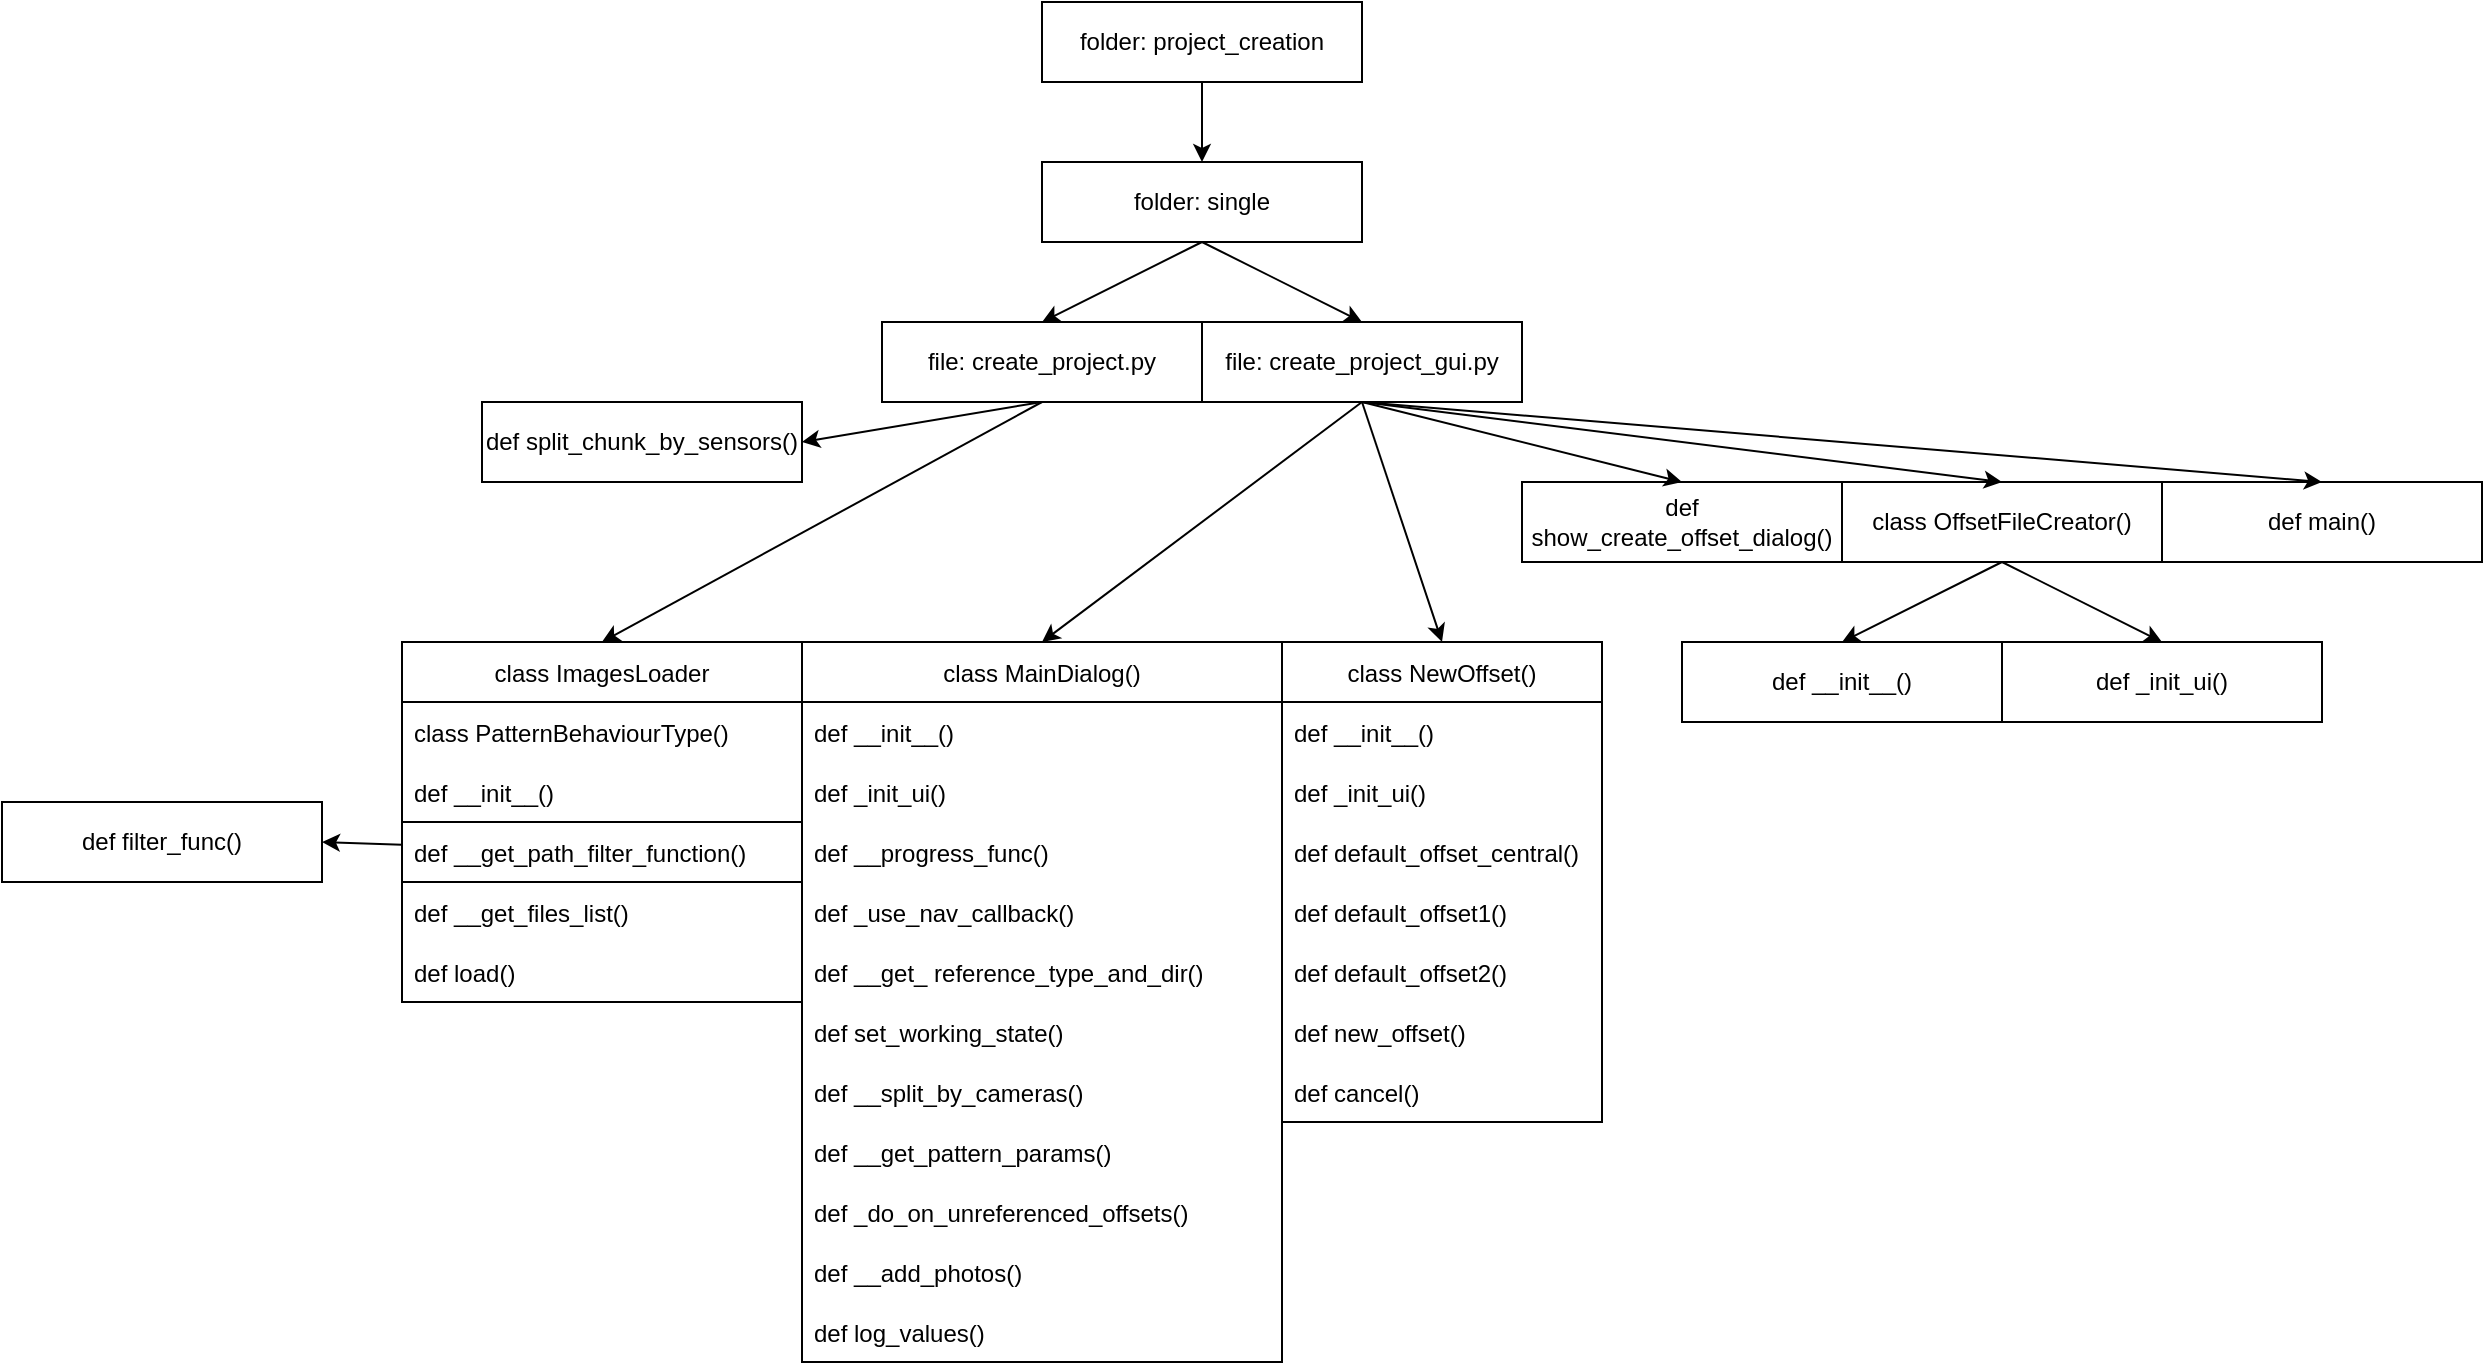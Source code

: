 <mxfile version="16.1.2" type="github">
  <diagram id="RIr_Z3z-brW9ekywnZ3V" name="Page-1">
    <mxGraphModel dx="2321" dy="709" grid="1" gridSize="10" guides="1" tooltips="1" connect="1" arrows="1" fold="1" page="1" pageScale="1" pageWidth="1100" pageHeight="1600" math="0" shadow="0">
      <root>
        <mxCell id="0" />
        <mxCell id="1" parent="0" />
        <mxCell id="7UH--UajJpkIE5nzS5OI-1" value="folder: project_creation" style="rounded=0;whiteSpace=wrap;html=1;" vertex="1" parent="1">
          <mxGeometry x="320" y="80" width="160" height="40" as="geometry" />
        </mxCell>
        <mxCell id="7UH--UajJpkIE5nzS5OI-5" value="folder: single" style="rounded=0;whiteSpace=wrap;html=1;" vertex="1" parent="1">
          <mxGeometry x="320" y="160" width="160" height="40" as="geometry" />
        </mxCell>
        <mxCell id="7UH--UajJpkIE5nzS5OI-6" value="" style="endArrow=classic;html=1;rounded=0;exitX=0.5;exitY=1;exitDx=0;exitDy=0;entryX=0.5;entryY=0;entryDx=0;entryDy=0;" edge="1" parent="1" source="7UH--UajJpkIE5nzS5OI-1" target="7UH--UajJpkIE5nzS5OI-5">
          <mxGeometry width="50" height="50" relative="1" as="geometry">
            <mxPoint x="320" y="250" as="sourcePoint" />
            <mxPoint x="370" y="200" as="targetPoint" />
          </mxGeometry>
        </mxCell>
        <mxCell id="7UH--UajJpkIE5nzS5OI-11" value="file: create_project.py" style="rounded=0;whiteSpace=wrap;html=1;" vertex="1" parent="1">
          <mxGeometry x="240" y="240" width="160" height="40" as="geometry" />
        </mxCell>
        <mxCell id="7UH--UajJpkIE5nzS5OI-12" value="" style="endArrow=classic;html=1;rounded=0;exitX=0.5;exitY=1;exitDx=0;exitDy=0;entryX=0.5;entryY=0;entryDx=0;entryDy=0;" edge="1" parent="1" source="7UH--UajJpkIE5nzS5OI-5" target="7UH--UajJpkIE5nzS5OI-11">
          <mxGeometry width="50" height="50" relative="1" as="geometry">
            <mxPoint x="370" y="250" as="sourcePoint" />
            <mxPoint x="420" y="200" as="targetPoint" />
          </mxGeometry>
        </mxCell>
        <mxCell id="7UH--UajJpkIE5nzS5OI-15" value="file: create_project_gui.py" style="rounded=0;whiteSpace=wrap;html=1;" vertex="1" parent="1">
          <mxGeometry x="400" y="240" width="160" height="40" as="geometry" />
        </mxCell>
        <mxCell id="7UH--UajJpkIE5nzS5OI-16" value="" style="endArrow=classic;html=1;rounded=0;exitX=0.5;exitY=1;exitDx=0;exitDy=0;entryX=0.5;entryY=0;entryDx=0;entryDy=0;" edge="1" parent="1" source="7UH--UajJpkIE5nzS5OI-5" target="7UH--UajJpkIE5nzS5OI-15">
          <mxGeometry width="50" height="50" relative="1" as="geometry">
            <mxPoint x="430" y="260" as="sourcePoint" />
            <mxPoint x="480" y="210" as="targetPoint" />
          </mxGeometry>
        </mxCell>
        <mxCell id="7UH--UajJpkIE5nzS5OI-18" value="" style="endArrow=classic;html=1;rounded=0;exitX=0.5;exitY=1;exitDx=0;exitDy=0;entryX=0.5;entryY=0;entryDx=0;entryDy=0;" edge="1" parent="1" source="7UH--UajJpkIE5nzS5OI-11" target="7UH--UajJpkIE5nzS5OI-135">
          <mxGeometry width="50" height="50" relative="1" as="geometry">
            <mxPoint x="460" y="300" as="sourcePoint" />
            <mxPoint x="160" y="320" as="targetPoint" />
          </mxGeometry>
        </mxCell>
        <mxCell id="7UH--UajJpkIE5nzS5OI-19" value="def split_chunk_by_sensors()" style="rounded=0;whiteSpace=wrap;html=1;" vertex="1" parent="1">
          <mxGeometry x="40" y="280" width="160" height="40" as="geometry" />
        </mxCell>
        <mxCell id="7UH--UajJpkIE5nzS5OI-20" value="" style="endArrow=classic;html=1;rounded=0;exitX=0.5;exitY=1;exitDx=0;exitDy=0;entryX=1;entryY=0.5;entryDx=0;entryDy=0;" edge="1" parent="1" source="7UH--UajJpkIE5nzS5OI-11" target="7UH--UajJpkIE5nzS5OI-19">
          <mxGeometry width="50" height="50" relative="1" as="geometry">
            <mxPoint x="460" y="330" as="sourcePoint" />
            <mxPoint x="510" y="280" as="targetPoint" />
          </mxGeometry>
        </mxCell>
        <mxCell id="7UH--UajJpkIE5nzS5OI-34" value="def filter_func()" style="rounded=0;whiteSpace=wrap;html=1;" vertex="1" parent="1">
          <mxGeometry x="-200" y="480" width="160" height="40" as="geometry" />
        </mxCell>
        <mxCell id="7UH--UajJpkIE5nzS5OI-35" value="" style="endArrow=classic;html=1;rounded=0;entryX=1;entryY=0.5;entryDx=0;entryDy=0;" edge="1" parent="1" source="7UH--UajJpkIE5nzS5OI-138" target="7UH--UajJpkIE5nzS5OI-34">
          <mxGeometry width="50" height="50" relative="1" as="geometry">
            <mxPoint x="-30" y="350" as="sourcePoint" />
            <mxPoint x="20" y="300" as="targetPoint" />
          </mxGeometry>
        </mxCell>
        <mxCell id="7UH--UajJpkIE5nzS5OI-37" value="def show_create_offset_dialog()" style="rounded=0;whiteSpace=wrap;html=1;" vertex="1" parent="1">
          <mxGeometry x="560" y="320" width="160" height="40" as="geometry" />
        </mxCell>
        <mxCell id="7UH--UajJpkIE5nzS5OI-39" value="class OffsetFileCreator()" style="rounded=0;whiteSpace=wrap;html=1;" vertex="1" parent="1">
          <mxGeometry x="720" y="320" width="160" height="40" as="geometry" />
        </mxCell>
        <mxCell id="7UH--UajJpkIE5nzS5OI-40" value="def main()" style="rounded=0;whiteSpace=wrap;html=1;" vertex="1" parent="1">
          <mxGeometry x="880" y="320" width="160" height="40" as="geometry" />
        </mxCell>
        <mxCell id="7UH--UajJpkIE5nzS5OI-41" value="" style="endArrow=classic;html=1;rounded=0;exitX=0.5;exitY=1;exitDx=0;exitDy=0;entryX=0.5;entryY=0;entryDx=0;entryDy=0;" edge="1" parent="1" source="7UH--UajJpkIE5nzS5OI-15" target="7UH--UajJpkIE5nzS5OI-87">
          <mxGeometry width="50" height="50" relative="1" as="geometry">
            <mxPoint x="770" y="370" as="sourcePoint" />
            <mxPoint x="480" y="320" as="targetPoint" />
          </mxGeometry>
        </mxCell>
        <mxCell id="7UH--UajJpkIE5nzS5OI-42" value="" style="endArrow=classic;html=1;rounded=0;exitX=0.5;exitY=1;exitDx=0;exitDy=0;entryX=0.5;entryY=0;entryDx=0;entryDy=0;" edge="1" parent="1" source="7UH--UajJpkIE5nzS5OI-15" target="7UH--UajJpkIE5nzS5OI-37">
          <mxGeometry width="50" height="50" relative="1" as="geometry">
            <mxPoint x="770" y="370" as="sourcePoint" />
            <mxPoint x="820" y="320" as="targetPoint" />
          </mxGeometry>
        </mxCell>
        <mxCell id="7UH--UajJpkIE5nzS5OI-43" value="" style="endArrow=classic;html=1;rounded=0;exitX=0.5;exitY=1;exitDx=0;exitDy=0;entryX=0.5;entryY=0;entryDx=0;entryDy=0;" edge="1" parent="1" source="7UH--UajJpkIE5nzS5OI-15" target="7UH--UajJpkIE5nzS5OI-125">
          <mxGeometry width="50" height="50" relative="1" as="geometry">
            <mxPoint x="770" y="370" as="sourcePoint" />
            <mxPoint x="820" y="320" as="targetPoint" />
          </mxGeometry>
        </mxCell>
        <mxCell id="7UH--UajJpkIE5nzS5OI-44" value="" style="endArrow=classic;html=1;rounded=0;exitX=0.5;exitY=1;exitDx=0;exitDy=0;entryX=0.5;entryY=0;entryDx=0;entryDy=0;" edge="1" parent="1" source="7UH--UajJpkIE5nzS5OI-15" target="7UH--UajJpkIE5nzS5OI-39">
          <mxGeometry width="50" height="50" relative="1" as="geometry">
            <mxPoint x="770" y="370" as="sourcePoint" />
            <mxPoint x="820" y="320" as="targetPoint" />
          </mxGeometry>
        </mxCell>
        <mxCell id="7UH--UajJpkIE5nzS5OI-45" value="" style="endArrow=classic;html=1;rounded=0;exitX=0.5;exitY=1;exitDx=0;exitDy=0;entryX=0.5;entryY=0;entryDx=0;entryDy=0;" edge="1" parent="1" source="7UH--UajJpkIE5nzS5OI-15" target="7UH--UajJpkIE5nzS5OI-40">
          <mxGeometry width="50" height="50" relative="1" as="geometry">
            <mxPoint x="770" y="370" as="sourcePoint" />
            <mxPoint x="820" y="320" as="targetPoint" />
          </mxGeometry>
        </mxCell>
        <mxCell id="7UH--UajJpkIE5nzS5OI-83" value="def __init__()" style="rounded=0;whiteSpace=wrap;html=1;" vertex="1" parent="1">
          <mxGeometry x="640" y="400" width="160" height="40" as="geometry" />
        </mxCell>
        <mxCell id="7UH--UajJpkIE5nzS5OI-84" value="def _init_ui()" style="rounded=0;whiteSpace=wrap;html=1;" vertex="1" parent="1">
          <mxGeometry x="800" y="400" width="160" height="40" as="geometry" />
        </mxCell>
        <mxCell id="7UH--UajJpkIE5nzS5OI-85" value="" style="endArrow=classic;html=1;rounded=0;exitX=0.5;exitY=1;exitDx=0;exitDy=0;entryX=0.5;entryY=0;entryDx=0;entryDy=0;" edge="1" parent="1" source="7UH--UajJpkIE5nzS5OI-39" target="7UH--UajJpkIE5nzS5OI-83">
          <mxGeometry width="50" height="50" relative="1" as="geometry">
            <mxPoint x="1180" y="520" as="sourcePoint" />
            <mxPoint x="1230" y="470" as="targetPoint" />
          </mxGeometry>
        </mxCell>
        <mxCell id="7UH--UajJpkIE5nzS5OI-86" value="" style="endArrow=classic;html=1;rounded=0;exitX=0.5;exitY=1;exitDx=0;exitDy=0;entryX=0.5;entryY=0;entryDx=0;entryDy=0;" edge="1" parent="1" source="7UH--UajJpkIE5nzS5OI-39" target="7UH--UajJpkIE5nzS5OI-84">
          <mxGeometry width="50" height="50" relative="1" as="geometry">
            <mxPoint x="1180" y="520" as="sourcePoint" />
            <mxPoint x="1230" y="470" as="targetPoint" />
          </mxGeometry>
        </mxCell>
        <mxCell id="7UH--UajJpkIE5nzS5OI-87" value="class MainDialog()" style="swimlane;fontStyle=0;childLayout=stackLayout;horizontal=1;startSize=30;horizontalStack=0;resizeParent=1;resizeParentMax=0;resizeLast=0;collapsible=1;marginBottom=0;" vertex="1" parent="1">
          <mxGeometry x="200" y="400" width="240" height="360" as="geometry">
            <mxRectangle x="200" y="400" width="240" height="40" as="alternateBounds" />
          </mxGeometry>
        </mxCell>
        <mxCell id="7UH--UajJpkIE5nzS5OI-88" value="def __init__()" style="text;strokeColor=none;fillColor=none;align=left;verticalAlign=middle;spacingLeft=4;spacingRight=4;overflow=hidden;points=[[0,0.5],[1,0.5]];portConstraint=eastwest;rotatable=0;" vertex="1" parent="7UH--UajJpkIE5nzS5OI-87">
          <mxGeometry y="30" width="240" height="30" as="geometry" />
        </mxCell>
        <mxCell id="7UH--UajJpkIE5nzS5OI-89" value="def _init_ui()" style="text;strokeColor=none;fillColor=none;align=left;verticalAlign=middle;spacingLeft=4;spacingRight=4;overflow=hidden;points=[[0,0.5],[1,0.5]];portConstraint=eastwest;rotatable=0;" vertex="1" parent="7UH--UajJpkIE5nzS5OI-87">
          <mxGeometry y="60" width="240" height="30" as="geometry" />
        </mxCell>
        <mxCell id="7UH--UajJpkIE5nzS5OI-90" value="def __progress_func()" style="text;strokeColor=none;fillColor=none;align=left;verticalAlign=middle;spacingLeft=4;spacingRight=4;overflow=hidden;points=[[0,0.5],[1,0.5]];portConstraint=eastwest;rotatable=0;" vertex="1" parent="7UH--UajJpkIE5nzS5OI-87">
          <mxGeometry y="90" width="240" height="30" as="geometry" />
        </mxCell>
        <mxCell id="7UH--UajJpkIE5nzS5OI-104" value="def _use_nav_callback()" style="text;strokeColor=none;fillColor=none;align=left;verticalAlign=middle;spacingLeft=4;spacingRight=4;overflow=hidden;points=[[0,0.5],[1,0.5]];portConstraint=eastwest;rotatable=0;" vertex="1" parent="7UH--UajJpkIE5nzS5OI-87">
          <mxGeometry y="120" width="240" height="30" as="geometry" />
        </mxCell>
        <mxCell id="7UH--UajJpkIE5nzS5OI-105" value="def __get_ reference_type_and_dir()" style="text;strokeColor=none;fillColor=none;align=left;verticalAlign=middle;spacingLeft=4;spacingRight=4;overflow=hidden;points=[[0,0.5],[1,0.5]];portConstraint=eastwest;rotatable=0;" vertex="1" parent="7UH--UajJpkIE5nzS5OI-87">
          <mxGeometry y="150" width="240" height="30" as="geometry" />
        </mxCell>
        <mxCell id="7UH--UajJpkIE5nzS5OI-106" value="def set_working_state()" style="text;strokeColor=none;fillColor=none;align=left;verticalAlign=middle;spacingLeft=4;spacingRight=4;overflow=hidden;points=[[0,0.5],[1,0.5]];portConstraint=eastwest;rotatable=0;" vertex="1" parent="7UH--UajJpkIE5nzS5OI-87">
          <mxGeometry y="180" width="240" height="30" as="geometry" />
        </mxCell>
        <mxCell id="7UH--UajJpkIE5nzS5OI-108" value="def __split_by_cameras()" style="text;strokeColor=none;fillColor=none;align=left;verticalAlign=middle;spacingLeft=4;spacingRight=4;overflow=hidden;points=[[0,0.5],[1,0.5]];portConstraint=eastwest;rotatable=0;" vertex="1" parent="7UH--UajJpkIE5nzS5OI-87">
          <mxGeometry y="210" width="240" height="30" as="geometry" />
        </mxCell>
        <mxCell id="7UH--UajJpkIE5nzS5OI-109" value="def __get_pattern_params()" style="text;strokeColor=none;fillColor=none;align=left;verticalAlign=middle;spacingLeft=4;spacingRight=4;overflow=hidden;points=[[0,0.5],[1,0.5]];portConstraint=eastwest;rotatable=0;" vertex="1" parent="7UH--UajJpkIE5nzS5OI-87">
          <mxGeometry y="240" width="240" height="30" as="geometry" />
        </mxCell>
        <mxCell id="7UH--UajJpkIE5nzS5OI-110" value="def _do_on_unreferenced_offsets()" style="text;strokeColor=none;fillColor=none;align=left;verticalAlign=middle;spacingLeft=4;spacingRight=4;overflow=hidden;points=[[0,0.5],[1,0.5]];portConstraint=eastwest;rotatable=0;" vertex="1" parent="7UH--UajJpkIE5nzS5OI-87">
          <mxGeometry y="270" width="240" height="30" as="geometry" />
        </mxCell>
        <mxCell id="7UH--UajJpkIE5nzS5OI-111" value="def __add_photos()" style="text;strokeColor=none;fillColor=none;align=left;verticalAlign=middle;spacingLeft=4;spacingRight=4;overflow=hidden;points=[[0,0.5],[1,0.5]];portConstraint=eastwest;rotatable=0;" vertex="1" parent="7UH--UajJpkIE5nzS5OI-87">
          <mxGeometry y="300" width="240" height="30" as="geometry" />
        </mxCell>
        <mxCell id="7UH--UajJpkIE5nzS5OI-112" value="def log_values()" style="text;strokeColor=none;fillColor=none;align=left;verticalAlign=middle;spacingLeft=4;spacingRight=4;overflow=hidden;points=[[0,0.5],[1,0.5]];portConstraint=eastwest;rotatable=0;" vertex="1" parent="7UH--UajJpkIE5nzS5OI-87">
          <mxGeometry y="330" width="240" height="30" as="geometry" />
        </mxCell>
        <mxCell id="7UH--UajJpkIE5nzS5OI-125" value="class NewOffset()" style="swimlane;fontStyle=0;childLayout=stackLayout;horizontal=1;startSize=30;horizontalStack=0;resizeParent=1;resizeParentMax=0;resizeLast=0;collapsible=1;marginBottom=0;" vertex="1" parent="1">
          <mxGeometry x="440" y="400" width="160" height="240" as="geometry">
            <mxRectangle x="440" y="400" width="160" height="40" as="alternateBounds" />
          </mxGeometry>
        </mxCell>
        <mxCell id="7UH--UajJpkIE5nzS5OI-126" value="def __init__()" style="text;strokeColor=none;fillColor=none;align=left;verticalAlign=middle;spacingLeft=4;spacingRight=4;overflow=hidden;points=[[0,0.5],[1,0.5]];portConstraint=eastwest;rotatable=0;" vertex="1" parent="7UH--UajJpkIE5nzS5OI-125">
          <mxGeometry y="30" width="160" height="30" as="geometry" />
        </mxCell>
        <mxCell id="7UH--UajJpkIE5nzS5OI-127" value="def _init_ui()" style="text;strokeColor=none;fillColor=none;align=left;verticalAlign=middle;spacingLeft=4;spacingRight=4;overflow=hidden;points=[[0,0.5],[1,0.5]];portConstraint=eastwest;rotatable=0;" vertex="1" parent="7UH--UajJpkIE5nzS5OI-125">
          <mxGeometry y="60" width="160" height="30" as="geometry" />
        </mxCell>
        <mxCell id="7UH--UajJpkIE5nzS5OI-128" value="def default_offset_central()" style="text;strokeColor=none;fillColor=none;align=left;verticalAlign=middle;spacingLeft=4;spacingRight=4;overflow=hidden;points=[[0,0.5],[1,0.5]];portConstraint=eastwest;rotatable=0;" vertex="1" parent="7UH--UajJpkIE5nzS5OI-125">
          <mxGeometry y="90" width="160" height="30" as="geometry" />
        </mxCell>
        <mxCell id="7UH--UajJpkIE5nzS5OI-134" value="def default_offset1()" style="text;strokeColor=none;fillColor=none;align=left;verticalAlign=middle;spacingLeft=4;spacingRight=4;overflow=hidden;points=[[0,0.5],[1,0.5]];portConstraint=eastwest;rotatable=0;" vertex="1" parent="7UH--UajJpkIE5nzS5OI-125">
          <mxGeometry y="120" width="160" height="30" as="geometry" />
        </mxCell>
        <mxCell id="7UH--UajJpkIE5nzS5OI-133" value="def default_offset2()" style="text;strokeColor=none;fillColor=none;align=left;verticalAlign=middle;spacingLeft=4;spacingRight=4;overflow=hidden;points=[[0,0.5],[1,0.5]];portConstraint=eastwest;rotatable=0;" vertex="1" parent="7UH--UajJpkIE5nzS5OI-125">
          <mxGeometry y="150" width="160" height="30" as="geometry" />
        </mxCell>
        <mxCell id="7UH--UajJpkIE5nzS5OI-132" value="def new_offset()" style="text;strokeColor=none;fillColor=none;align=left;verticalAlign=middle;spacingLeft=4;spacingRight=4;overflow=hidden;points=[[0,0.5],[1,0.5]];portConstraint=eastwest;rotatable=0;" vertex="1" parent="7UH--UajJpkIE5nzS5OI-125">
          <mxGeometry y="180" width="160" height="30" as="geometry" />
        </mxCell>
        <mxCell id="7UH--UajJpkIE5nzS5OI-131" value="def cancel()" style="text;strokeColor=none;fillColor=none;align=left;verticalAlign=middle;spacingLeft=4;spacingRight=4;overflow=hidden;points=[[0,0.5],[1,0.5]];portConstraint=eastwest;rotatable=0;" vertex="1" parent="7UH--UajJpkIE5nzS5OI-125">
          <mxGeometry y="210" width="160" height="30" as="geometry" />
        </mxCell>
        <mxCell id="7UH--UajJpkIE5nzS5OI-135" value="class ImagesLoader" style="swimlane;fontStyle=0;childLayout=stackLayout;horizontal=1;startSize=30;horizontalStack=0;resizeParent=1;resizeParentMax=0;resizeLast=0;collapsible=1;marginBottom=0;" vertex="1" parent="1">
          <mxGeometry y="400" width="200" height="180" as="geometry">
            <mxRectangle y="400" width="200" height="40" as="alternateBounds" />
          </mxGeometry>
        </mxCell>
        <mxCell id="7UH--UajJpkIE5nzS5OI-136" value="class PatternBehaviourType()" style="text;strokeColor=none;fillColor=none;align=left;verticalAlign=middle;spacingLeft=4;spacingRight=4;overflow=hidden;points=[[0,0.5],[1,0.5]];portConstraint=eastwest;rotatable=0;" vertex="1" parent="7UH--UajJpkIE5nzS5OI-135">
          <mxGeometry y="30" width="200" height="30" as="geometry" />
        </mxCell>
        <mxCell id="7UH--UajJpkIE5nzS5OI-137" value="def __init__()" style="text;strokeColor=none;fillColor=none;align=left;verticalAlign=middle;spacingLeft=4;spacingRight=4;overflow=hidden;points=[[0,0.5],[1,0.5]];portConstraint=eastwest;rotatable=0;" vertex="1" parent="7UH--UajJpkIE5nzS5OI-135">
          <mxGeometry y="60" width="200" height="30" as="geometry" />
        </mxCell>
        <mxCell id="7UH--UajJpkIE5nzS5OI-138" value="def __get_path_filter_function()" style="text;strokeColor=default;fillColor=none;align=left;verticalAlign=middle;spacingLeft=4;spacingRight=4;overflow=hidden;points=[[0,0.5],[1,0.5]];portConstraint=eastwest;rotatable=0;" vertex="1" parent="7UH--UajJpkIE5nzS5OI-135">
          <mxGeometry y="90" width="200" height="30" as="geometry" />
        </mxCell>
        <mxCell id="7UH--UajJpkIE5nzS5OI-140" value="def __get_files_list()" style="text;strokeColor=none;fillColor=none;align=left;verticalAlign=middle;spacingLeft=4;spacingRight=4;overflow=hidden;points=[[0,0.5],[1,0.5]];portConstraint=eastwest;rotatable=0;" vertex="1" parent="7UH--UajJpkIE5nzS5OI-135">
          <mxGeometry y="120" width="200" height="30" as="geometry" />
        </mxCell>
        <mxCell id="7UH--UajJpkIE5nzS5OI-139" value="def load()" style="text;strokeColor=none;fillColor=none;align=left;verticalAlign=middle;spacingLeft=4;spacingRight=4;overflow=hidden;points=[[0,0.5],[1,0.5]];portConstraint=eastwest;rotatable=0;" vertex="1" parent="7UH--UajJpkIE5nzS5OI-135">
          <mxGeometry y="150" width="200" height="30" as="geometry" />
        </mxCell>
      </root>
    </mxGraphModel>
  </diagram>
</mxfile>
